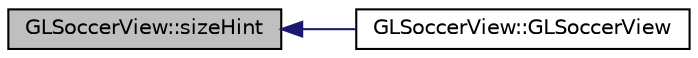 digraph "GLSoccerView::sizeHint"
{
 // INTERACTIVE_SVG=YES
  edge [fontname="Helvetica",fontsize="10",labelfontname="Helvetica",labelfontsize="10"];
  node [fontname="Helvetica",fontsize="10",shape=record];
  rankdir="LR";
  Node1 [label="GLSoccerView::sizeHint",height=0.2,width=0.4,color="black", fillcolor="grey75", style="filled", fontcolor="black"];
  Node1 -> Node2 [dir="back",color="midnightblue",fontsize="10",style="solid",fontname="Helvetica"];
  Node2 [label="GLSoccerView::GLSoccerView",height=0.2,width=0.4,color="black", fillcolor="white", style="filled",URL="$da/d65/class_g_l_soccer_view.html#a0de66a4968a8f61cf21728a0ebe5c0cd"];
}
